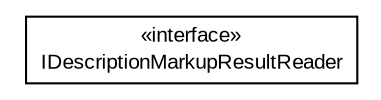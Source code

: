 #!/usr/local/bin/dot
#
# Class diagram 
# Generated by UMLGraph version R5_6-24-gf6e263 (http://www.umlgraph.org/)
#

digraph G {
	edge [fontname="arial",fontsize=10,labelfontname="arial",labelfontsize=10];
	node [fontname="arial",fontsize=10,shape=plaintext];
	nodesep=0.25;
	ranksep=0.5;
	// edu.arizona.biosemantics.semanticmarkup.markupelement.description.eval.IDescriptionMarkupResultReader
	c9410 [label=<<table title="edu.arizona.biosemantics.semanticmarkup.markupelement.description.eval.IDescriptionMarkupResultReader" border="0" cellborder="1" cellspacing="0" cellpadding="2" port="p" href="./IDescriptionMarkupResultReader.html">
		<tr><td><table border="0" cellspacing="0" cellpadding="1">
<tr><td align="center" balign="center"> &#171;interface&#187; </td></tr>
<tr><td align="center" balign="center"> IDescriptionMarkupResultReader </td></tr>
		</table></td></tr>
		</table>>, URL="./IDescriptionMarkupResultReader.html", fontname="arial", fontcolor="black", fontsize=10.0];
}

